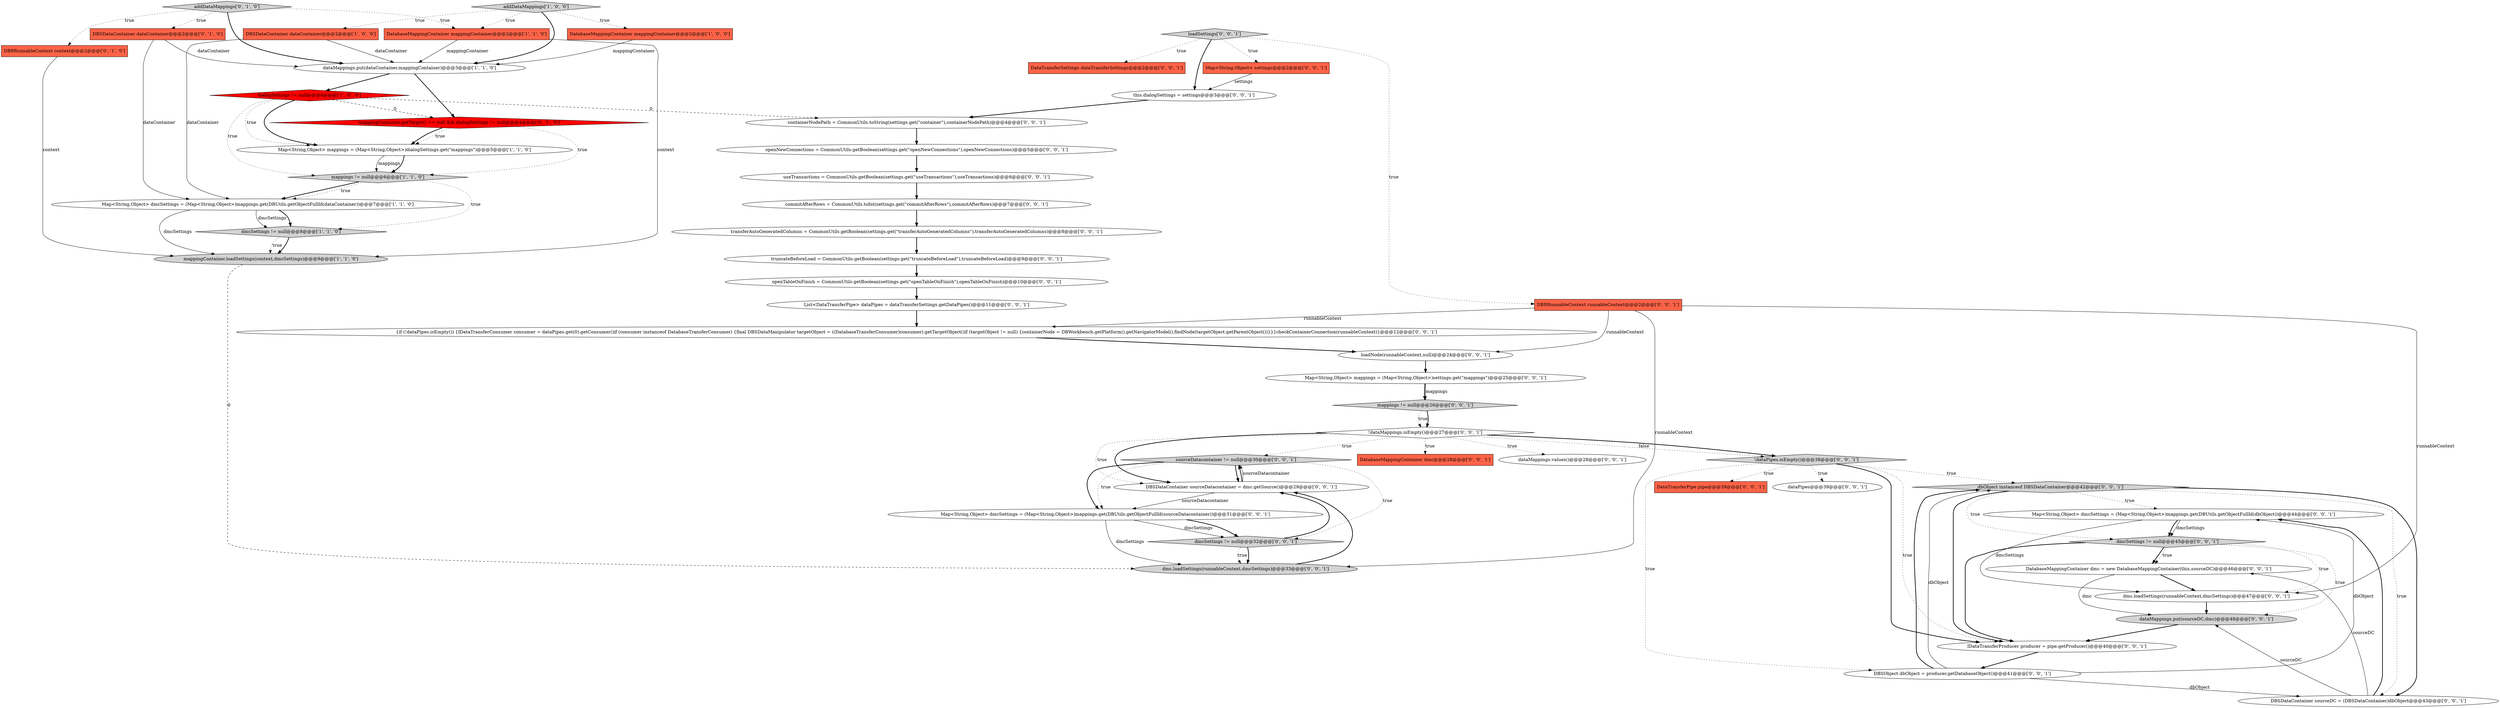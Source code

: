 digraph {
30 [style = filled, label = "dataMappings.values()@@@28@@@['0', '0', '1']", fillcolor = white, shape = ellipse image = "AAA0AAABBB3BBB"];
41 [style = filled, label = "openTableOnFinish = CommonUtils.getBoolean(settings.get(\"openTableOnFinish\"),openTableOnFinish)@@@10@@@['0', '0', '1']", fillcolor = white, shape = ellipse image = "AAA0AAABBB3BBB"];
8 [style = filled, label = "dialogSettings != null@@@4@@@['1', '0', '0']", fillcolor = red, shape = diamond image = "AAA1AAABBB1BBB"];
42 [style = filled, label = "transferAutoGeneratedColumns = CommonUtils.getBoolean(settings.get(\"transferAutoGeneratedColumns\"),transferAutoGeneratedColumns)@@@8@@@['0', '0', '1']", fillcolor = white, shape = ellipse image = "AAA0AAABBB3BBB"];
11 [style = filled, label = "DBRRunnableContext context@@@2@@@['0', '1', '0']", fillcolor = tomato, shape = box image = "AAA0AAABBB2BBB"];
22 [style = filled, label = "dbObject instanceof DBSDataContainer@@@42@@@['0', '0', '1']", fillcolor = lightgray, shape = diamond image = "AAA0AAABBB3BBB"];
23 [style = filled, label = "useTransactions = CommonUtils.getBoolean(settings.get(\"useTransactions\"),useTransactions)@@@6@@@['0', '0', '1']", fillcolor = white, shape = ellipse image = "AAA0AAABBB3BBB"];
33 [style = filled, label = "!dataPipes.isEmpty()@@@38@@@['0', '0', '1']", fillcolor = lightgray, shape = diamond image = "AAA0AAABBB3BBB"];
29 [style = filled, label = "!dataMappings.isEmpty()@@@27@@@['0', '0', '1']", fillcolor = white, shape = diamond image = "AAA0AAABBB3BBB"];
13 [style = filled, label = "mappingContainer.getTarget() == null && dialogSettings != null@@@4@@@['0', '1', '0']", fillcolor = red, shape = diamond image = "AAA1AAABBB2BBB"];
32 [style = filled, label = "Map<String,Object> mappings = (Map<String,Object>)settings.get(\"mappings\")@@@25@@@['0', '0', '1']", fillcolor = white, shape = ellipse image = "AAA0AAABBB3BBB"];
51 [style = filled, label = "dmc.loadSettings(runnableContext,dmcSettings)@@@33@@@['0', '0', '1']", fillcolor = lightgray, shape = ellipse image = "AAA0AAABBB3BBB"];
10 [style = filled, label = "dataMappings.put(dataContainer,mappingContainer)@@@3@@@['1', '1', '0']", fillcolor = white, shape = ellipse image = "AAA0AAABBB1BBB"];
34 [style = filled, label = "openNewConnections = CommonUtils.getBoolean(settings.get(\"openNewConnections\"),openNewConnections)@@@5@@@['0', '0', '1']", fillcolor = white, shape = ellipse image = "AAA0AAABBB3BBB"];
0 [style = filled, label = "Map<String,Object> dmcSettings = (Map<String,Object>)mappings.get(DBUtils.getObjectFullId(dataContainer))@@@7@@@['1', '1', '0']", fillcolor = white, shape = ellipse image = "AAA0AAABBB1BBB"];
6 [style = filled, label = "dmcSettings != null@@@8@@@['1', '1', '0']", fillcolor = lightgray, shape = diamond image = "AAA0AAABBB1BBB"];
25 [style = filled, label = "DatabaseMappingContainer dmc = new DatabaseMappingContainer(this,sourceDC)@@@46@@@['0', '0', '1']", fillcolor = white, shape = ellipse image = "AAA0AAABBB3BBB"];
49 [style = filled, label = "commitAfterRows = CommonUtils.toInt(settings.get(\"commitAfterRows\"),commitAfterRows)@@@7@@@['0', '0', '1']", fillcolor = white, shape = ellipse image = "AAA0AAABBB3BBB"];
39 [style = filled, label = "Map<String,Object> dmcSettings = (Map<String,Object>)mappings.get(DBUtils.getObjectFullId(dbObject))@@@44@@@['0', '0', '1']", fillcolor = white, shape = ellipse image = "AAA0AAABBB3BBB"];
50 [style = filled, label = "DataTransferPipe pipe@@@39@@@['0', '0', '1']", fillcolor = tomato, shape = box image = "AAA0AAABBB3BBB"];
7 [style = filled, label = "mappings != null@@@6@@@['1', '1', '0']", fillcolor = lightgray, shape = diamond image = "AAA0AAABBB1BBB"];
38 [style = filled, label = "sourceDatacontainer != null@@@30@@@['0', '0', '1']", fillcolor = lightgray, shape = diamond image = "AAA0AAABBB3BBB"];
28 [style = filled, label = "{if (!dataPipes.isEmpty()) {IDataTransferConsumer consumer = dataPipes.get(0).getConsumer()if (consumer instanceof DatabaseTransferConsumer) {final DBSDataManipulator targetObject = ((DatabaseTransferConsumer)consumer).getTargetObject()if (targetObject != null) {containerNode = DBWorkbench.getPlatform().getNavigatorModel().findNode(targetObject.getParentObject())}}}checkContainerConnection(runnableContext)}@@@12@@@['0', '0', '1']", fillcolor = white, shape = ellipse image = "AAA0AAABBB3BBB"];
16 [style = filled, label = "DBSDataContainer sourceDatacontainer = dmc.getSource()@@@29@@@['0', '0', '1']", fillcolor = white, shape = ellipse image = "AAA0AAABBB3BBB"];
26 [style = filled, label = "DBRRunnableContext runnableContext@@@2@@@['0', '0', '1']", fillcolor = tomato, shape = box image = "AAA0AAABBB3BBB"];
36 [style = filled, label = "DBSDataContainer sourceDC = (DBSDataContainer)dbObject@@@43@@@['0', '0', '1']", fillcolor = white, shape = ellipse image = "AAA0AAABBB3BBB"];
48 [style = filled, label = "dataPipes@@@39@@@['0', '0', '1']", fillcolor = white, shape = ellipse image = "AAA0AAABBB3BBB"];
14 [style = filled, label = "addDataMappings['0', '1', '0']", fillcolor = lightgray, shape = diamond image = "AAA0AAABBB2BBB"];
4 [style = filled, label = "DBSDataContainer dataContainer@@@2@@@['1', '0', '0']", fillcolor = tomato, shape = box image = "AAA0AAABBB1BBB"];
9 [style = filled, label = "DatabaseMappingContainer mappingContainer@@@2@@@['1', '1', '0']", fillcolor = tomato, shape = box image = "AAA0AAABBB1BBB"];
31 [style = filled, label = "dmcSettings != null@@@32@@@['0', '0', '1']", fillcolor = lightgray, shape = diamond image = "AAA0AAABBB3BBB"];
21 [style = filled, label = "containerNodePath = CommonUtils.toString(settings.get(\"container\"),containerNodePath)@@@4@@@['0', '0', '1']", fillcolor = white, shape = ellipse image = "AAA0AAABBB3BBB"];
19 [style = filled, label = "Map<String,Object> settings@@@2@@@['0', '0', '1']", fillcolor = tomato, shape = box image = "AAA0AAABBB3BBB"];
5 [style = filled, label = "DatabaseMappingContainer mappingContainer@@@2@@@['1', '0', '0']", fillcolor = tomato, shape = box image = "AAA0AAABBB1BBB"];
17 [style = filled, label = "dataMappings.put(sourceDC,dmc)@@@48@@@['0', '0', '1']", fillcolor = lightgray, shape = ellipse image = "AAA0AAABBB3BBB"];
18 [style = filled, label = "mappings != null@@@26@@@['0', '0', '1']", fillcolor = lightgray, shape = diamond image = "AAA0AAABBB3BBB"];
27 [style = filled, label = "DataTransferSettings dataTransferSettings@@@2@@@['0', '0', '1']", fillcolor = tomato, shape = box image = "AAA0AAABBB3BBB"];
44 [style = filled, label = "Map<String,Object> dmcSettings = (Map<String,Object>)mappings.get(DBUtils.getObjectFullId(sourceDatacontainer))@@@31@@@['0', '0', '1']", fillcolor = white, shape = ellipse image = "AAA0AAABBB3BBB"];
46 [style = filled, label = "loadNode(runnableContext,null)@@@24@@@['0', '0', '1']", fillcolor = white, shape = ellipse image = "AAA0AAABBB3BBB"];
3 [style = filled, label = "mappingContainer.loadSettings(context,dmcSettings)@@@9@@@['1', '1', '0']", fillcolor = lightgray, shape = ellipse image = "AAA0AAABBB1BBB"];
45 [style = filled, label = "loadSettings['0', '0', '1']", fillcolor = lightgray, shape = diamond image = "AAA0AAABBB3BBB"];
35 [style = filled, label = "DatabaseMappingContainer dmc@@@28@@@['0', '0', '1']", fillcolor = tomato, shape = box image = "AAA0AAABBB3BBB"];
40 [style = filled, label = "dmcSettings != null@@@45@@@['0', '0', '1']", fillcolor = lightgray, shape = diamond image = "AAA0AAABBB3BBB"];
2 [style = filled, label = "Map<String,Object> mappings = (Map<String,Object>)dialogSettings.get(\"mappings\")@@@5@@@['1', '1', '0']", fillcolor = white, shape = ellipse image = "AAA0AAABBB1BBB"];
24 [style = filled, label = "IDataTransferProducer producer = pipe.getProducer()@@@40@@@['0', '0', '1']", fillcolor = white, shape = ellipse image = "AAA0AAABBB3BBB"];
37 [style = filled, label = "truncateBeforeLoad = CommonUtils.getBoolean(settings.get(\"truncateBeforeLoad\"),truncateBeforeLoad)@@@9@@@['0', '0', '1']", fillcolor = white, shape = ellipse image = "AAA0AAABBB3BBB"];
43 [style = filled, label = "List<DataTransferPipe> dataPipes = dataTransferSettings.getDataPipes()@@@11@@@['0', '0', '1']", fillcolor = white, shape = ellipse image = "AAA0AAABBB3BBB"];
12 [style = filled, label = "DBSDataContainer dataContainer@@@2@@@['0', '1', '0']", fillcolor = tomato, shape = box image = "AAA0AAABBB2BBB"];
1 [style = filled, label = "addDataMappings['1', '0', '0']", fillcolor = lightgray, shape = diamond image = "AAA0AAABBB1BBB"];
20 [style = filled, label = "this.dialogSettings = settings@@@3@@@['0', '0', '1']", fillcolor = white, shape = ellipse image = "AAA0AAABBB3BBB"];
15 [style = filled, label = "dmc.loadSettings(runnableContext,dmcSettings)@@@47@@@['0', '0', '1']", fillcolor = white, shape = ellipse image = "AAA0AAABBB3BBB"];
47 [style = filled, label = "DBSObject dbObject = producer.getDatabaseObject()@@@41@@@['0', '0', '1']", fillcolor = white, shape = ellipse image = "AAA0AAABBB3BBB"];
45->27 [style = dotted, label="true"];
6->3 [style = bold, label=""];
38->44 [style = bold, label=""];
12->10 [style = solid, label="dataContainer"];
39->40 [style = solid, label="dmcSettings"];
33->48 [style = dotted, label="true"];
40->25 [style = bold, label=""];
33->50 [style = dotted, label="true"];
3->51 [style = dashed, label="0"];
47->22 [style = bold, label=""];
15->17 [style = bold, label=""];
10->8 [style = bold, label=""];
25->15 [style = bold, label=""];
38->31 [style = dotted, label="true"];
14->11 [style = dotted, label="true"];
40->24 [style = bold, label=""];
32->18 [style = bold, label=""];
47->39 [style = solid, label="dbObject"];
16->38 [style = solid, label="sourceDatacontainer"];
6->3 [style = dotted, label="true"];
4->0 [style = solid, label="dataContainer"];
29->16 [style = dotted, label="true"];
47->22 [style = solid, label="dbObject"];
0->3 [style = solid, label="dmcSettings"];
23->49 [style = bold, label=""];
7->6 [style = dotted, label="true"];
14->12 [style = dotted, label="true"];
16->44 [style = solid, label="sourceDatacontainer"];
26->46 [style = solid, label="runnableContext"];
14->10 [style = bold, label=""];
8->7 [style = dotted, label="true"];
2->7 [style = solid, label="mappings"];
7->0 [style = bold, label=""];
1->4 [style = dotted, label="true"];
13->7 [style = dotted, label="true"];
4->10 [style = solid, label="dataContainer"];
51->16 [style = bold, label=""];
24->47 [style = bold, label=""];
8->13 [style = dashed, label="0"];
31->51 [style = bold, label=""];
29->33 [style = dotted, label="false"];
44->31 [style = solid, label="dmcSettings"];
12->0 [style = solid, label="dataContainer"];
40->15 [style = dotted, label="true"];
41->43 [style = bold, label=""];
29->16 [style = bold, label=""];
26->15 [style = solid, label="runnableContext"];
40->17 [style = dotted, label="true"];
18->29 [style = dotted, label="true"];
42->37 [style = bold, label=""];
8->2 [style = dotted, label="true"];
37->41 [style = bold, label=""];
21->34 [style = bold, label=""];
38->16 [style = bold, label=""];
11->3 [style = solid, label="context"];
38->44 [style = dotted, label="true"];
45->20 [style = bold, label=""];
7->0 [style = dotted, label="true"];
0->6 [style = solid, label="dmcSettings"];
36->39 [style = bold, label=""];
39->15 [style = solid, label="dmcSettings"];
33->47 [style = dotted, label="true"];
26->28 [style = solid, label="runnableContext"];
32->18 [style = solid, label="mappings"];
13->2 [style = dotted, label="true"];
8->2 [style = bold, label=""];
10->13 [style = bold, label=""];
33->24 [style = bold, label=""];
47->36 [style = solid, label="dbObject"];
39->40 [style = bold, label=""];
1->9 [style = dotted, label="true"];
45->19 [style = dotted, label="true"];
45->26 [style = dotted, label="true"];
33->24 [style = dotted, label="true"];
22->36 [style = dotted, label="true"];
34->23 [style = bold, label=""];
40->25 [style = dotted, label="true"];
31->51 [style = dotted, label="true"];
46->32 [style = bold, label=""];
44->31 [style = bold, label=""];
13->2 [style = bold, label=""];
26->51 [style = solid, label="runnableContext"];
49->42 [style = bold, label=""];
19->20 [style = solid, label="settings"];
0->6 [style = bold, label=""];
31->16 [style = bold, label=""];
22->39 [style = dotted, label="true"];
36->17 [style = solid, label="sourceDC"];
29->38 [style = dotted, label="true"];
22->40 [style = dotted, label="true"];
8->21 [style = dashed, label="0"];
9->10 [style = solid, label="mappingContainer"];
43->28 [style = bold, label=""];
20->21 [style = bold, label=""];
18->29 [style = bold, label=""];
28->46 [style = bold, label=""];
29->33 [style = bold, label=""];
17->24 [style = bold, label=""];
22->36 [style = bold, label=""];
29->30 [style = dotted, label="true"];
5->10 [style = solid, label="mappingContainer"];
44->51 [style = solid, label="dmcSettings"];
9->3 [style = solid, label="context"];
14->9 [style = dotted, label="true"];
22->24 [style = bold, label=""];
2->7 [style = bold, label=""];
36->25 [style = solid, label="sourceDC"];
33->22 [style = dotted, label="true"];
1->10 [style = bold, label=""];
29->35 [style = dotted, label="true"];
1->5 [style = dotted, label="true"];
25->17 [style = solid, label="dmc"];
16->38 [style = bold, label=""];
}
